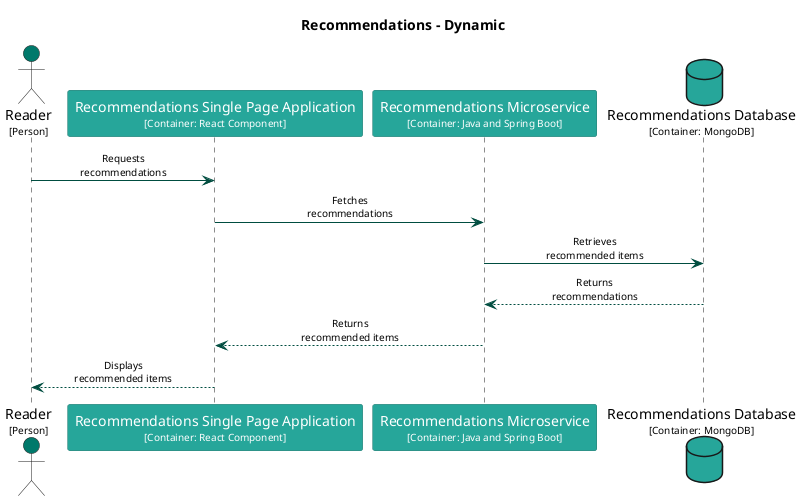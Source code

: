 @startuml
set separator none
title Recommendations - Dynamic

skinparam {
  arrowFontSize 10
  defaultTextAlignment center
  wrapWidth 200
  maxMessageSize 100
}

hide stereotype

skinparam sequenceParticipant<<Reader>> {
  BackgroundColor #00796b
  FontColor #ffffff
  BorderColor #00544a
  shadowing false
}
skinparam sequenceParticipant<<Recommendations.RecommendationsDatabase>> {
  BackgroundColor #26a69a
  FontColor #ffffff
  BorderColor #1a746b
  shadowing false
}
skinparam sequenceParticipant<<Recommendations.RecommendationsMicroservice>> {
  BackgroundColor #26a69a
  FontColor #ffffff
  BorderColor #1a746b
  shadowing false
}
skinparam sequenceParticipant<<Recommendations.RecommendationsSinglePageApplication>> {
  BackgroundColor #26a69a
  FontColor #ffffff
  BorderColor #1a746b
  shadowing false
}

actor "Reader\n<size:10>[Person]</size>" as Reader <<Reader>> #00796b
participant "Recommendations Single Page Application\n<size:10>[Container: React Component]</size>" as Recommendations.RecommendationsSinglePageApplication <<Recommendations.RecommendationsSinglePageApplication>> #26a69a
participant "Recommendations Microservice\n<size:10>[Container: Java and Spring Boot]</size>" as Recommendations.RecommendationsMicroservice <<Recommendations.RecommendationsMicroservice>> #26a69a
database "Recommendations Database\n<size:10>[Container: MongoDB]</size>" as Recommendations.RecommendationsDatabase <<Recommendations.RecommendationsDatabase>> #26a69a
Reader -[#004d40]> Recommendations.RecommendationsSinglePageApplication : Requests recommendations
Recommendations.RecommendationsSinglePageApplication -[#004d40]> Recommendations.RecommendationsMicroservice : Fetches recommendations
Recommendations.RecommendationsMicroservice -[#004d40]> Recommendations.RecommendationsDatabase : Retrieves recommended items
Recommendations.RecommendationsMicroservice <-[#004d40]- Recommendations.RecommendationsDatabase : Returns recommendations
Recommendations.RecommendationsSinglePageApplication <-[#004d40]- Recommendations.RecommendationsMicroservice : Returns recommended items
Reader <-[#004d40]- Recommendations.RecommendationsSinglePageApplication : Displays recommended items
@enduml